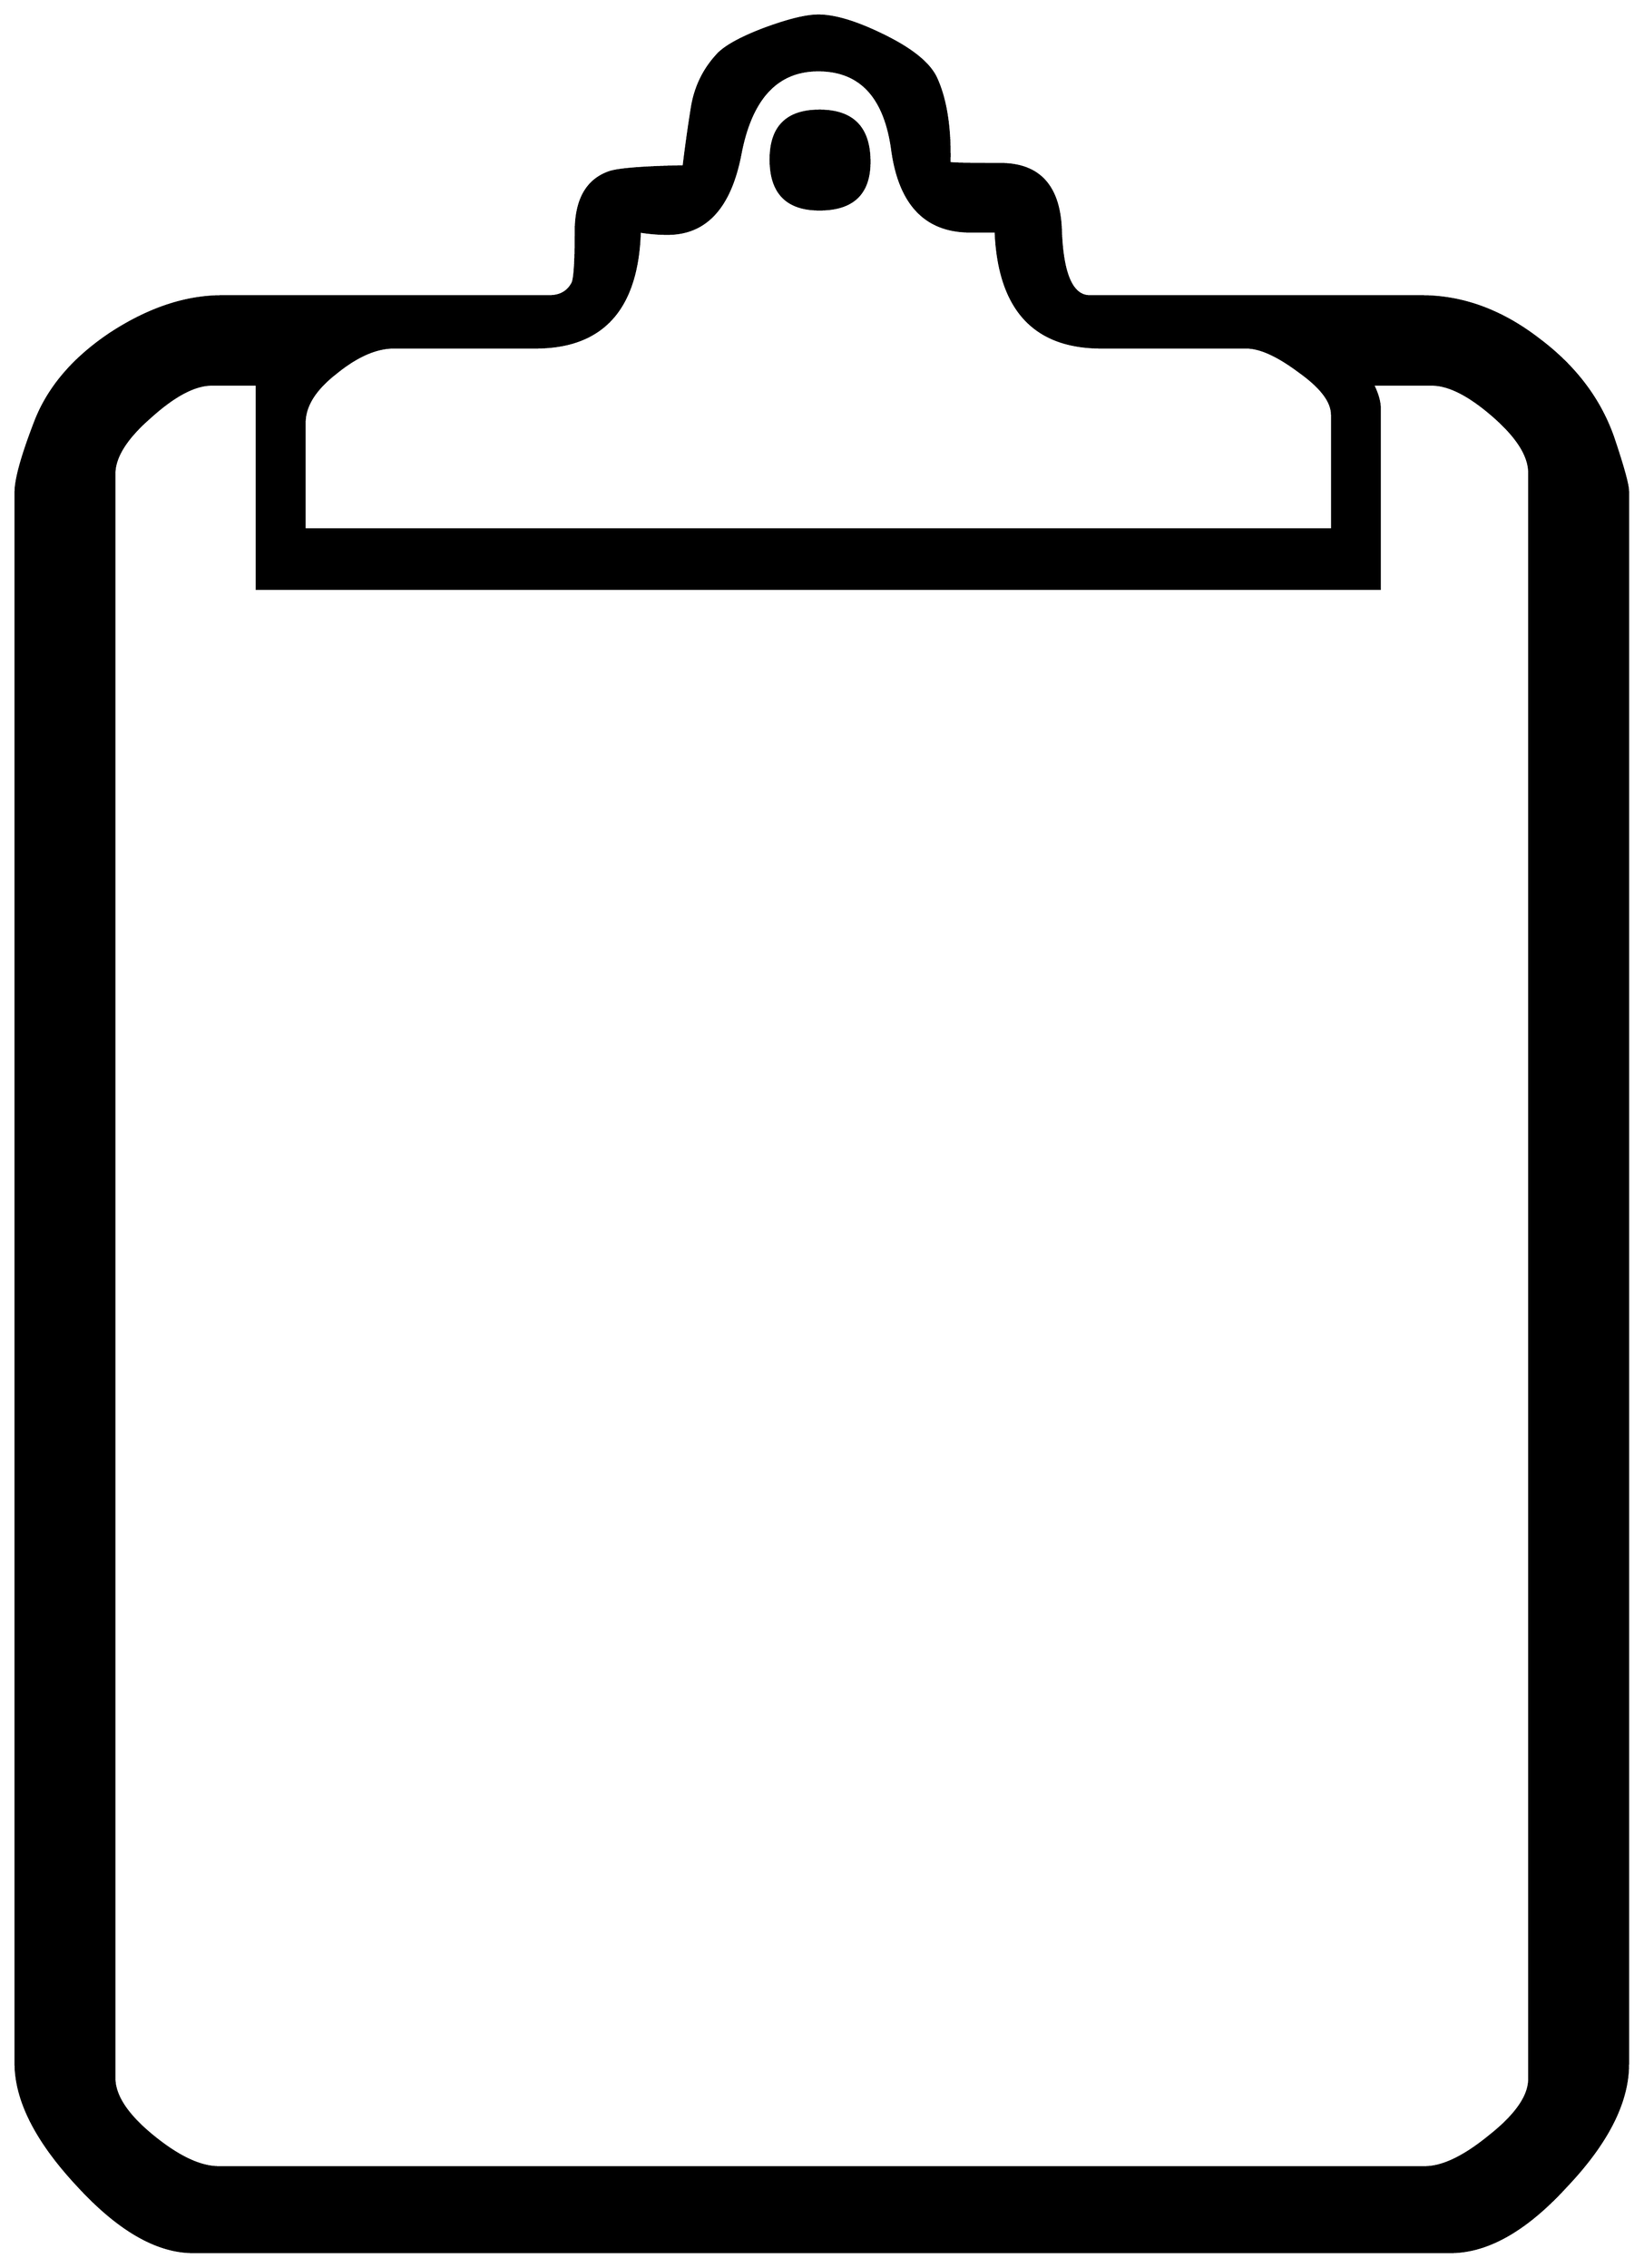 


\begin{tikzpicture}[y=0.80pt, x=0.80pt, yscale=-1.0, xscale=1.0, inner sep=0pt, outer sep=0pt]
\begin{scope}[shift={(100.0,1721.0)},nonzero rule]
  \path[draw=.,fill=.,line width=1.600pt] (1472.0,205.0) .. controls
    (1472.0,237.667) and (1454.333,272.667) .. (1419.0,310.0) ..
    controls (1384.333,348.0) and (1351.0,367.0) .. (1319.0,367.0)
    -- (235.0,367.0) .. controls (203.667,367.0) and (170.333,347.667)
    .. (135.0,309.0) .. controls (99.667,271.0) and (82.0,236.0)
    .. (82.0,204.0) -- (82.0,-1150.0) .. controls (82.0,-1161.333)
    and (87.667,-1181.667) .. (99.0,-1211.0) .. controls
    (110.333,-1240.333) and (132.0,-1265.667) .. (164.0,-1287.0) ..
    controls (196.667,-1308.333) and (228.667,-1319.0) ..
    (260.0,-1319.0) -- (542.0,-1319.0) .. controls
    (551.333,-1319.0) and (558.0,-1322.667) .. (562.0,-1330.0) ..
    controls (564.0,-1333.333) and (565.0,-1348.333) ..
    (565.0,-1375.0) .. controls (565.0,-1402.333) and
    (574.667,-1419.333) .. (594.0,-1426.0) .. controls
    (602.0,-1428.667) and (623.333,-1430.333) .. (658.0,-1431.0) ..
    controls (660.0,-1447.667) and (662.333,-1464.333) ..
    (665.0,-1481.0) .. controls (667.667,-1498.333) and
    (674.667,-1513.333) .. (686.0,-1526.0) .. controls
    (692.0,-1533.333) and (705.333,-1541.0) .. (726.0,-1549.0) ..
    controls (747.333,-1557.0) and (763.333,-1561.0) ..
    (774.0,-1561.0) .. controls (788.667,-1561.0) and
    (808.0,-1555.0) .. (832.0,-1543.0) .. controls
    (856.0,-1531.0) and (870.667,-1518.667) .. (876.0,-1506.0) ..
    controls (884.0,-1488.0) and (887.667,-1464.0) ..
    (887.0,-1434.0) .. controls (888.333,-1433.333) and
    (903.0,-1433.0) .. (931.0,-1433.0) .. controls
    (964.333,-1433.0) and (981.667,-1414.0) .. (983.0,-1376.0) ..
    controls (984.333,-1338.0) and (992.667,-1319.0) ..
    (1008.0,-1319.0) -- (1294.0,-1319.0) .. controls
    (1329.333,-1319.0) and (1363.0,-1306.667) .. (1395.0,-1282.0) ..
    controls (1427.0,-1258.0) and (1448.667,-1229.0) ..
    (1460.0,-1195.0) .. controls (1468.0,-1171.0) and
    (1472.0,-1156.333) .. (1472.0,-1151.0) -- (1472.0,205.0) --
    cycle(1217.0,-1118.0) -- (1217.0,-1217.0) .. controls
    (1217.0,-1228.333) and (1207.667,-1240.667) .. (1189.0,-1254.0) ..
    controls (1170.333,-1268.0) and (1155.0,-1275.0) ..
    (1143.0,-1275.0) -- (1018.0,-1275.0) .. controls
    (960.0,-1275.0) and (929.667,-1308.333) .. (927.0,-1375.0) --
    (905.0,-1375.0) .. controls (867.0,-1375.0) and
    (844.667,-1398.0) .. (838.0,-1444.0) .. controls
    (832.0,-1490.667) and (810.667,-1514.0) .. (774.0,-1514.0) ..
    controls (738.667,-1514.0) and (716.333,-1490.333) ..
    (707.0,-1443.0) .. controls (698.333,-1396.333) and
    (677.333,-1373.0) .. (644.0,-1373.0) .. controls
    (636.0,-1373.0) and (628.0,-1373.667) .. (620.0,-1375.0) ..
    controls (618.0,-1308.333) and (588.0,-1275.0) ..
    (530.0,-1275.0) -- (408.0,-1275.0) .. controls
    (392.667,-1275.0) and (376.0,-1267.667) .. (358.0,-1253.0) ..
    controls (340.0,-1239.0) and (331.0,-1224.667) ..
    (331.0,-1210.0) -- (331.0,-1118.0) -- (1217.0,-1118.0) --
    cycle(1387.0,218.0) -- (1387.0,-1167.0) .. controls
    (1387.0,-1181.667) and (1376.667,-1198.0) .. (1356.0,-1216.0) ..
    controls (1335.333,-1234.0) and (1317.667,-1243.0) ..
    (1303.0,-1243.0) -- (1252.0,-1243.0) .. controls
    (1256.0,-1235.0) and (1258.0,-1228.0) .. (1258.0,-1222.0) --
    (1258.0,-1067.0) -- (290.0,-1067.0) -- (290.0,-1243.0) --
    (251.0,-1243.0) .. controls (236.333,-1243.0) and
    (218.667,-1233.667) .. (198.0,-1215.0) .. controls
    (177.333,-1197.0) and (167.0,-1180.667) .. (167.0,-1166.0) --
    (167.0,217.0) .. controls (167.0,232.333) and (178.0,249.0) ..
    (200.0,267.0) .. controls (222.0,285.0) and (241.0,294.0) ..
    (257.0,294.0) -- (1297.0,294.0) .. controls (1312.333,294.0)
    and (1331.0,285.0) .. (1353.0,267.0) .. controls
    (1375.667,249.0) and (1387.0,232.667) .. (1387.0,218.0) --
    cycle(818.0,-1435.0) .. controls (818.0,-1407.667) and
    (803.667,-1394.0) .. (775.0,-1394.0) .. controls
    (747.0,-1394.0) and (733.0,-1408.333) .. (733.0,-1437.0) ..
    controls (733.0,-1465.0) and (747.0,-1479.0) ..
    (775.0,-1479.0) .. controls (803.667,-1479.0) and
    (818.0,-1464.333) .. (818.0,-1435.0) -- cycle;
\end{scope}

\end{tikzpicture}


